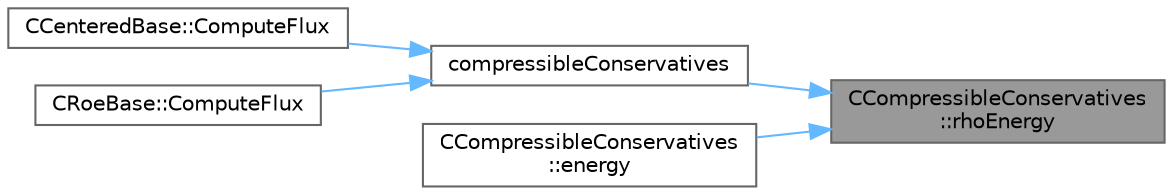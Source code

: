 digraph "CCompressibleConservatives::rhoEnergy"
{
 // LATEX_PDF_SIZE
  bgcolor="transparent";
  edge [fontname=Helvetica,fontsize=10,labelfontname=Helvetica,labelfontsize=10];
  node [fontname=Helvetica,fontsize=10,shape=box,height=0.2,width=0.4];
  rankdir="RL";
  Node1 [id="Node000001",label="CCompressibleConservatives\l::rhoEnergy",height=0.2,width=0.4,color="gray40", fillcolor="grey60", style="filled", fontcolor="black",tooltip=" "];
  Node1 -> Node2 [id="edge1_Node000001_Node000002",dir="back",color="steelblue1",style="solid",tooltip=" "];
  Node2 [id="Node000002",label="compressibleConservatives",height=0.2,width=0.4,color="grey40", fillcolor="white", style="filled",URL="$variables_8hpp.html#abf85fc44259ffd6a60c8d71d94da21c8",tooltip="Primitive to conservative conversion."];
  Node2 -> Node3 [id="edge2_Node000002_Node000003",dir="back",color="steelblue1",style="solid",tooltip=" "];
  Node3 [id="Node000003",label="CCenteredBase::ComputeFlux",height=0.2,width=0.4,color="grey40", fillcolor="white", style="filled",URL="$classCCenteredBase.html#ac9b1510a81f92bcdc4c319b415d1ea82",tooltip="Implementation of the base centered flux."];
  Node2 -> Node4 [id="edge3_Node000002_Node000004",dir="back",color="steelblue1",style="solid",tooltip=" "];
  Node4 [id="Node000004",label="CRoeBase::ComputeFlux",height=0.2,width=0.4,color="grey40", fillcolor="white", style="filled",URL="$classCRoeBase.html#a66014e97b96e951548712bc65bb2857e",tooltip="Implementation of the base Roe flux."];
  Node1 -> Node5 [id="edge4_Node000001_Node000005",dir="back",color="steelblue1",style="solid",tooltip=" "];
  Node5 [id="Node000005",label="CCompressibleConservatives\l::energy",height=0.2,width=0.4,color="grey40", fillcolor="white", style="filled",URL="$structCCompressibleConservatives.html#a62442be021114b391d6911da59bc33a9",tooltip=" "];
}
